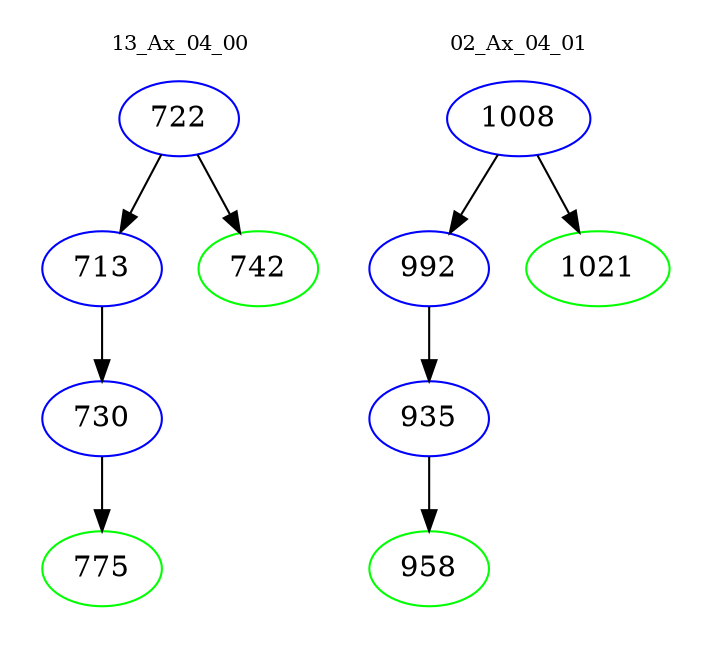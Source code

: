 digraph{
subgraph cluster_0 {
color = white
label = "13_Ax_04_00";
fontsize=10;
T0_722 [label="722", color="blue"]
T0_722 -> T0_713 [color="black"]
T0_713 [label="713", color="blue"]
T0_713 -> T0_730 [color="black"]
T0_730 [label="730", color="blue"]
T0_730 -> T0_775 [color="black"]
T0_775 [label="775", color="green"]
T0_722 -> T0_742 [color="black"]
T0_742 [label="742", color="green"]
}
subgraph cluster_1 {
color = white
label = "02_Ax_04_01";
fontsize=10;
T1_1008 [label="1008", color="blue"]
T1_1008 -> T1_992 [color="black"]
T1_992 [label="992", color="blue"]
T1_992 -> T1_935 [color="black"]
T1_935 [label="935", color="blue"]
T1_935 -> T1_958 [color="black"]
T1_958 [label="958", color="green"]
T1_1008 -> T1_1021 [color="black"]
T1_1021 [label="1021", color="green"]
}
}

